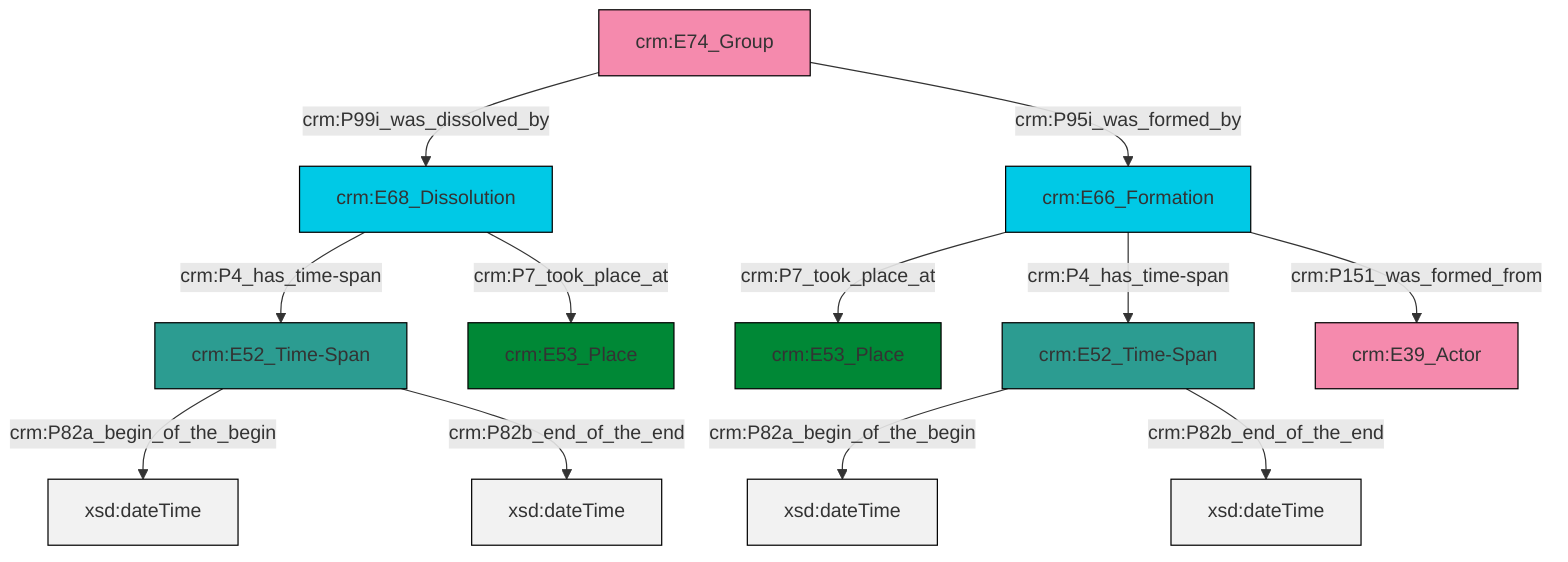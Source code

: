 graph TD
classDef Literal fill:#f2f2f2,stroke:#000000;
classDef CRM_Entity fill:#FFFFFF,stroke:#000000;
classDef Temporal_Entity fill:#00C9E6, stroke:#000000;
classDef Type fill:#E18312, stroke:#000000;
classDef Time-Span fill:#2C9C91, stroke:#000000;
classDef Appellation fill:#FFEB7F, stroke:#000000;
classDef Place fill:#008836, stroke:#000000;
classDef Persistent_Item fill:#B266B2, stroke:#000000;
classDef Conceptual_Object fill:#FFD700, stroke:#000000;
classDef Physical_Thing fill:#D2B48C, stroke:#000000;
classDef Actor fill:#f58aad, stroke:#000000;
classDef PC_Classes fill:#4ce600, stroke:#000000;
classDef Multi fill:#cccccc,stroke:#000000;

0["crm:E66_Formation"]:::Temporal_Entity -->|crm:P4_has_time-span| 1["crm:E52_Time-Span"]:::Time-Span
1["crm:E52_Time-Span"]:::Time-Span -->|crm:P82a_begin_of_the_begin| 4[xsd:dateTime]:::Literal
6["crm:E74_Group"]:::Actor -->|crm:P99i_was_dissolved_by| 7["crm:E68_Dissolution"]:::Temporal_Entity
0["crm:E66_Formation"]:::Temporal_Entity -->|crm:P7_took_place_at| 8["crm:E53_Place"]:::Place
7["crm:E68_Dissolution"]:::Temporal_Entity -->|crm:P4_has_time-span| 9["crm:E52_Time-Span"]:::Time-Span
7["crm:E68_Dissolution"]:::Temporal_Entity -->|crm:P7_took_place_at| 2["crm:E53_Place"]:::Place
9["crm:E52_Time-Span"]:::Time-Span -->|crm:P82a_begin_of_the_begin| 11[xsd:dateTime]:::Literal
9["crm:E52_Time-Span"]:::Time-Span -->|crm:P82b_end_of_the_end| 15[xsd:dateTime]:::Literal
0["crm:E66_Formation"]:::Temporal_Entity -->|crm:P151_was_formed_from| 13["crm:E39_Actor"]:::Actor
1["crm:E52_Time-Span"]:::Time-Span -->|crm:P82b_end_of_the_end| 19[xsd:dateTime]:::Literal
6["crm:E74_Group"]:::Actor -->|crm:P95i_was_formed_by| 0["crm:E66_Formation"]:::Temporal_Entity